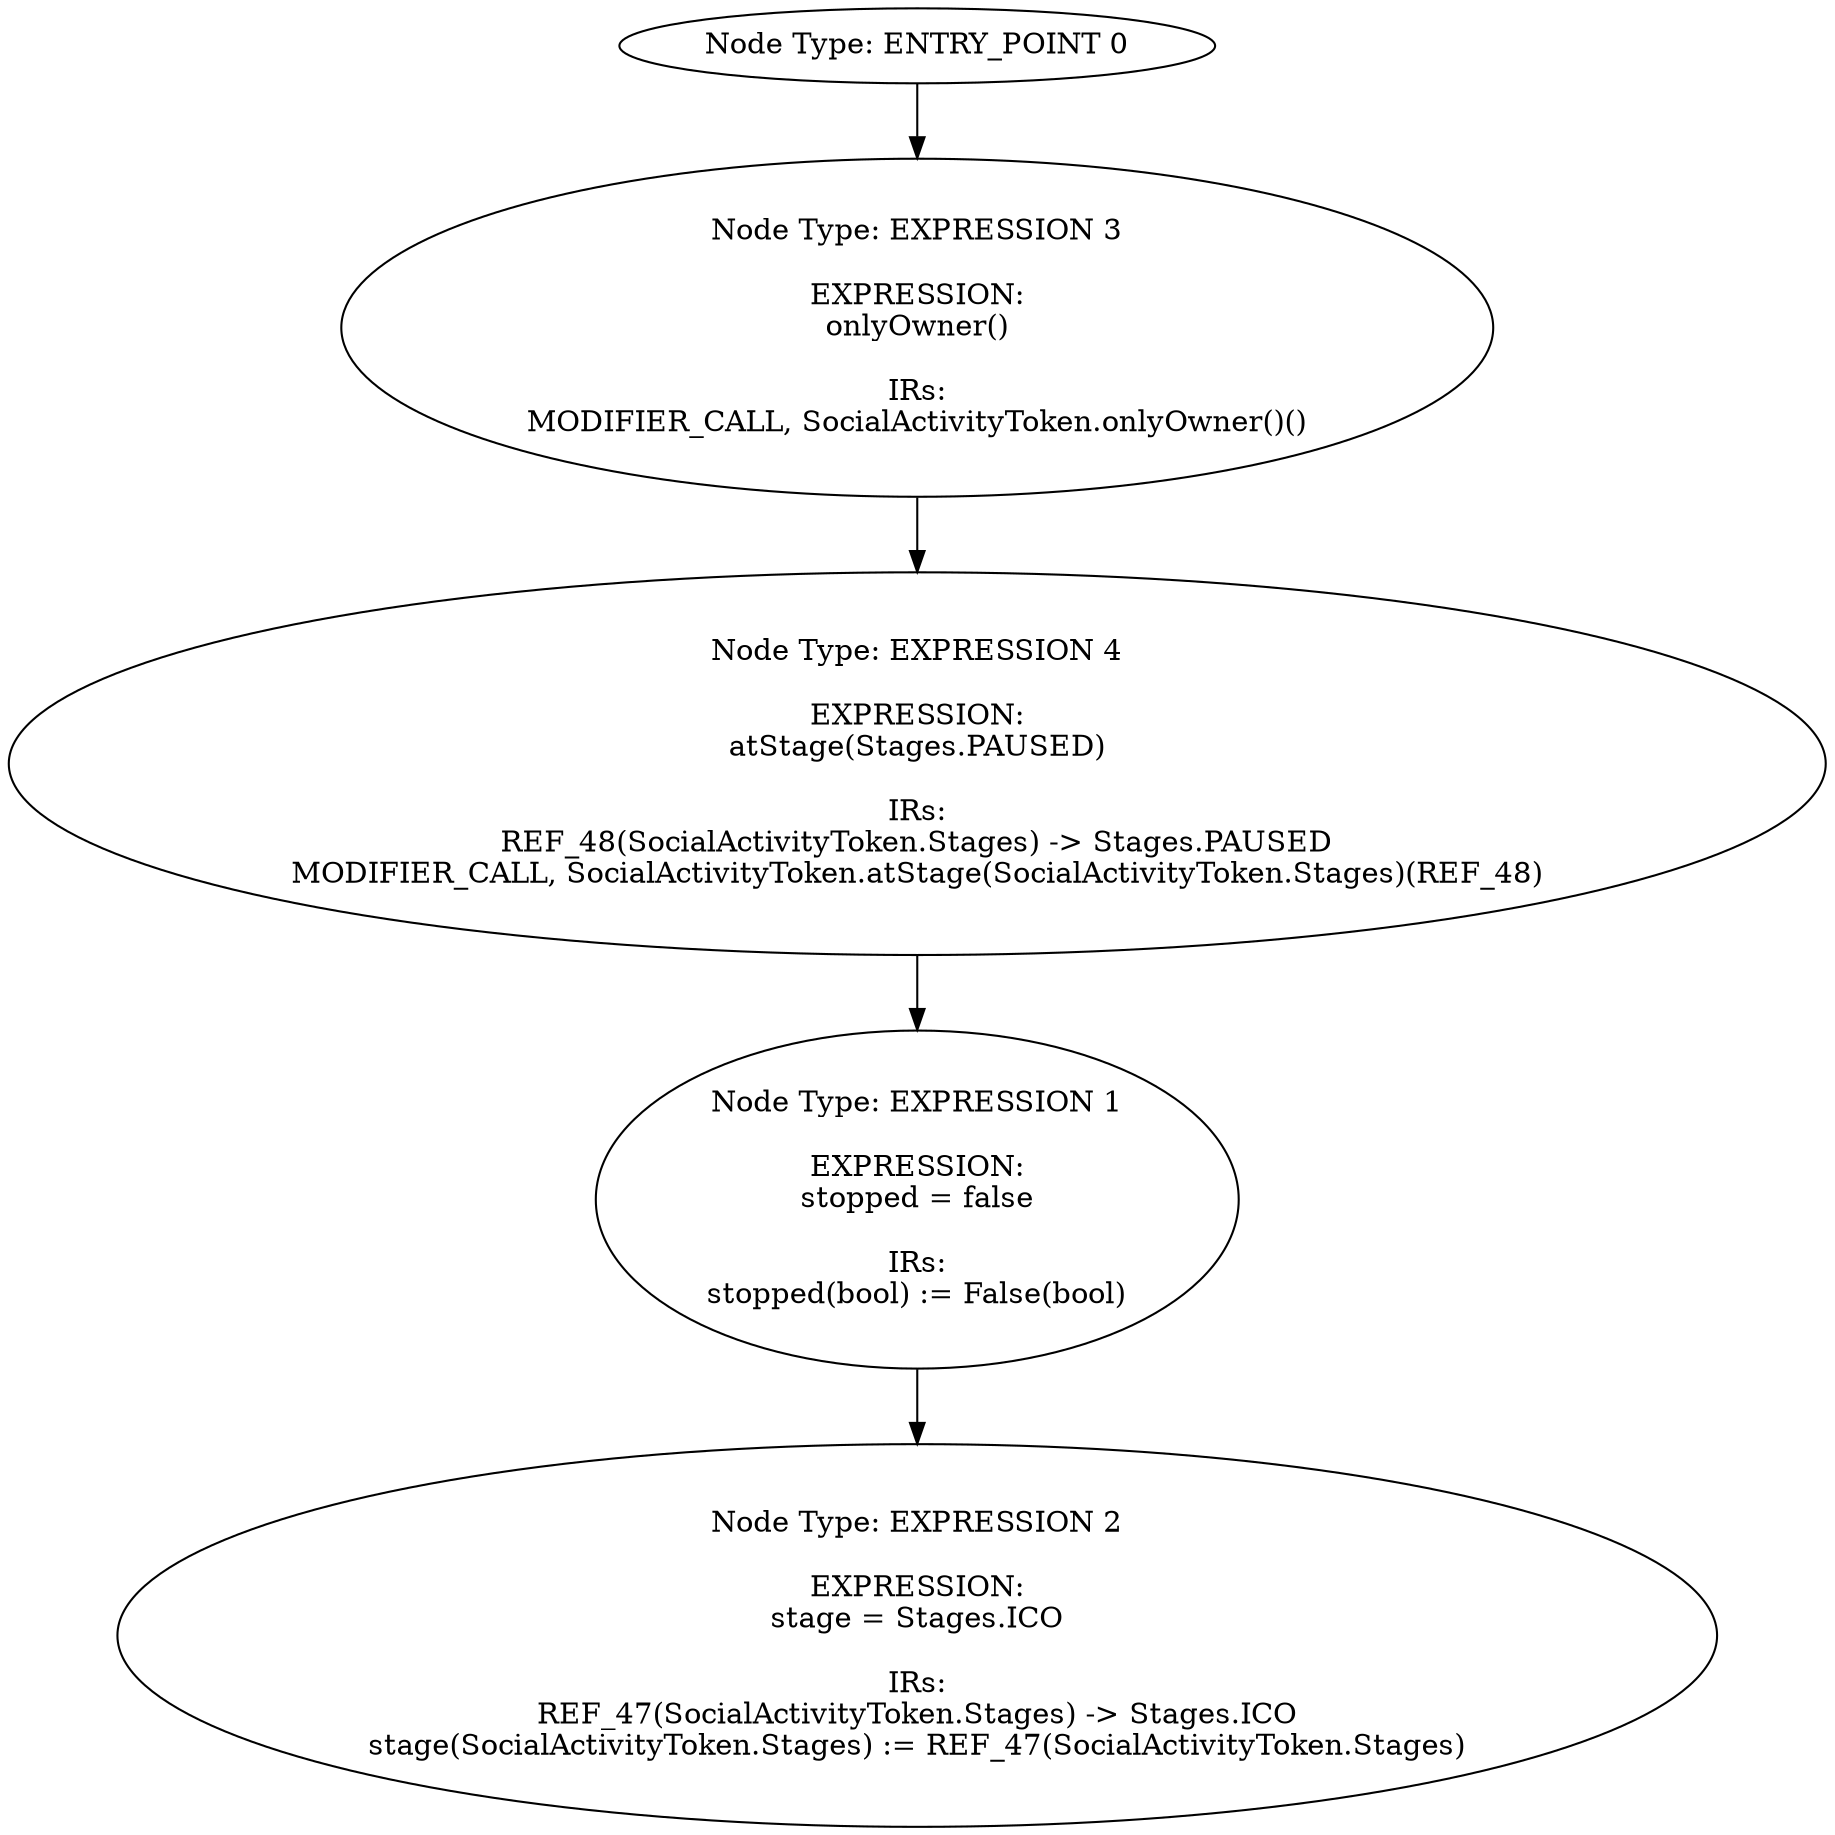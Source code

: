 digraph{
0[label="Node Type: ENTRY_POINT 0
"];
0->3;
1[label="Node Type: EXPRESSION 1

EXPRESSION:
stopped = false

IRs:
stopped(bool) := False(bool)"];
1->2;
2[label="Node Type: EXPRESSION 2

EXPRESSION:
stage = Stages.ICO

IRs:
REF_47(SocialActivityToken.Stages) -> Stages.ICO
stage(SocialActivityToken.Stages) := REF_47(SocialActivityToken.Stages)"];
3[label="Node Type: EXPRESSION 3

EXPRESSION:
onlyOwner()

IRs:
MODIFIER_CALL, SocialActivityToken.onlyOwner()()"];
3->4;
4[label="Node Type: EXPRESSION 4

EXPRESSION:
atStage(Stages.PAUSED)

IRs:
REF_48(SocialActivityToken.Stages) -> Stages.PAUSED
MODIFIER_CALL, SocialActivityToken.atStage(SocialActivityToken.Stages)(REF_48)"];
4->1;
}

